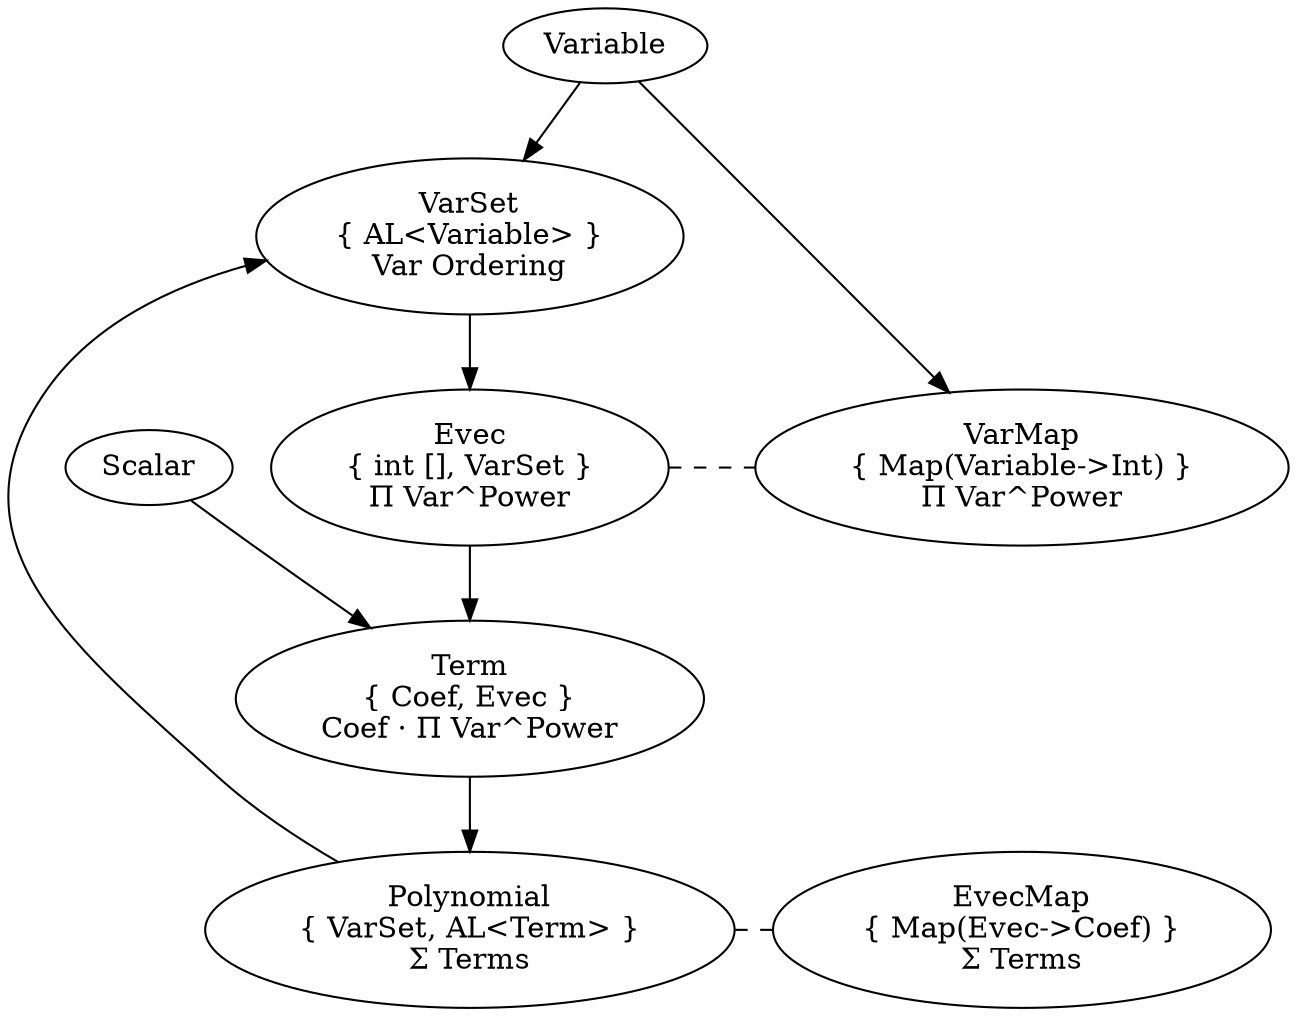 digraph foo
{
	"Scalar" -> "Term" [ weight=1 ]
	"Variable" -> "VarSet" -> "Evec"
	"Variable" -> "VarMap"
	"VarSet" -> "Polynomial" [ dir=back ]
	{ rank=same "Evec" -> "VarMap" [dir=none style=dashed] } 
	"Evec" -> "Term" [ weight=5 ]
	{ rank=same "Polynomial" -> "EvecMap" [dir=none style=dashed] } 
	"Term" -> "Polynomial" [ weight=5 ]
	"Polynomial"
	
	"VarMap" -> "EvecMap" [ style=invis weight=5 ]

	"VarSet" [ label="VarSet\n{ AL<Variable> }\nVar Ordering" ]
	"Evec" [ label="Evec\n{ int [], VarSet }\nΠ Var^Power" ]
	"Polynomial" [ label="Polynomial\n{ VarSet, AL<Term> }\nΣ Terms" ]
	"Term" [ label="Term\n{ Coef, Evec }\nCoef · Π Var^Power" ]
	"EvecMap" [ label= "EvecMap\n{ Map(Evec->Coef) }\nΣ Terms" ]
	"VarMap" [ label="VarMap\n{ Map(Variable->Int) }\nΠ Var^Power" ]

/*
	"Evec\nΠ Var^Power" -> 
	"Term\nCoef · Π Var^Power" ->
	"Polynomial\nΣ Terms"
	"VarMap\nΠ Var^Power" ->
	"EvecMap\nΣ Terms"

	{ rank=same "Evec" "Evec\nΠ Var^Power" "VarMap\nΠ Var^Power" }
	{ rank=same "Polynomial" "Polynomial\nΣ Terms" "EvecMap\nΣ Terms" }
*/

//	"Evec 3210\nx²y"
//	"Evec 2011\nyz"

//	"Scalar"
//	"Variable"
/*
	"VarMap\n{x}=2,{y}=1"
	"VarSet\nx=1,y=2,z=3" -> "Polynomial\nTerm(3x²y)+Term(yz)"
	"VarSet\nx=1,y=2,z=3" -> "Evec\n3210" [ constraint=false ]
	"Evec\n3210"-> "Term\n3,Evec(3210)"
	"EvecMap\n{3210}=3,{2011}=1"
	"Term\n3,Evec(3210)" -> "Polynomial\nTerm(3x²y)+Term(yz)"
	"Term\n1,Evec(2011)" -> "Polynomial\nTerm(3x²y)+Term(yz)"

	"Polynomial\nTerm(3x²y)+Term(yz)" -> "EvecMap\n{3210}=3,{2011}=1"
					   [ constraint=false dir=both ]

	"VarMap\n{x}=2,{y}=1" -> "Evec\n3210"
					   [ constraint=false dir=both ]

	{ rank=same
	"Polynomial\nTerm(3x²y)+Term(yz)"
	"EvecMap\n{3210}=3,{2011}=1"
	}
	{ rank=same
	"Evec\n3210"
	"VarMap\n{x}=2,{y}=1"
	}
*/
}
